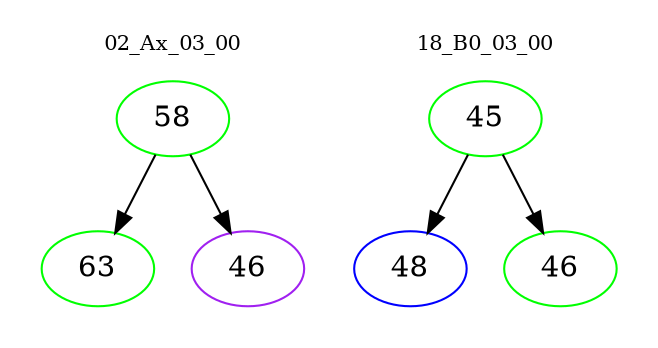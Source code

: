 digraph{
subgraph cluster_0 {
color = white
label = "02_Ax_03_00";
fontsize=10;
T0_58 [label="58", color="green"]
T0_58 -> T0_63 [color="black"]
T0_63 [label="63", color="green"]
T0_58 -> T0_46 [color="black"]
T0_46 [label="46", color="purple"]
}
subgraph cluster_1 {
color = white
label = "18_B0_03_00";
fontsize=10;
T1_45 [label="45", color="green"]
T1_45 -> T1_48 [color="black"]
T1_48 [label="48", color="blue"]
T1_45 -> T1_46 [color="black"]
T1_46 [label="46", color="green"]
}
}
